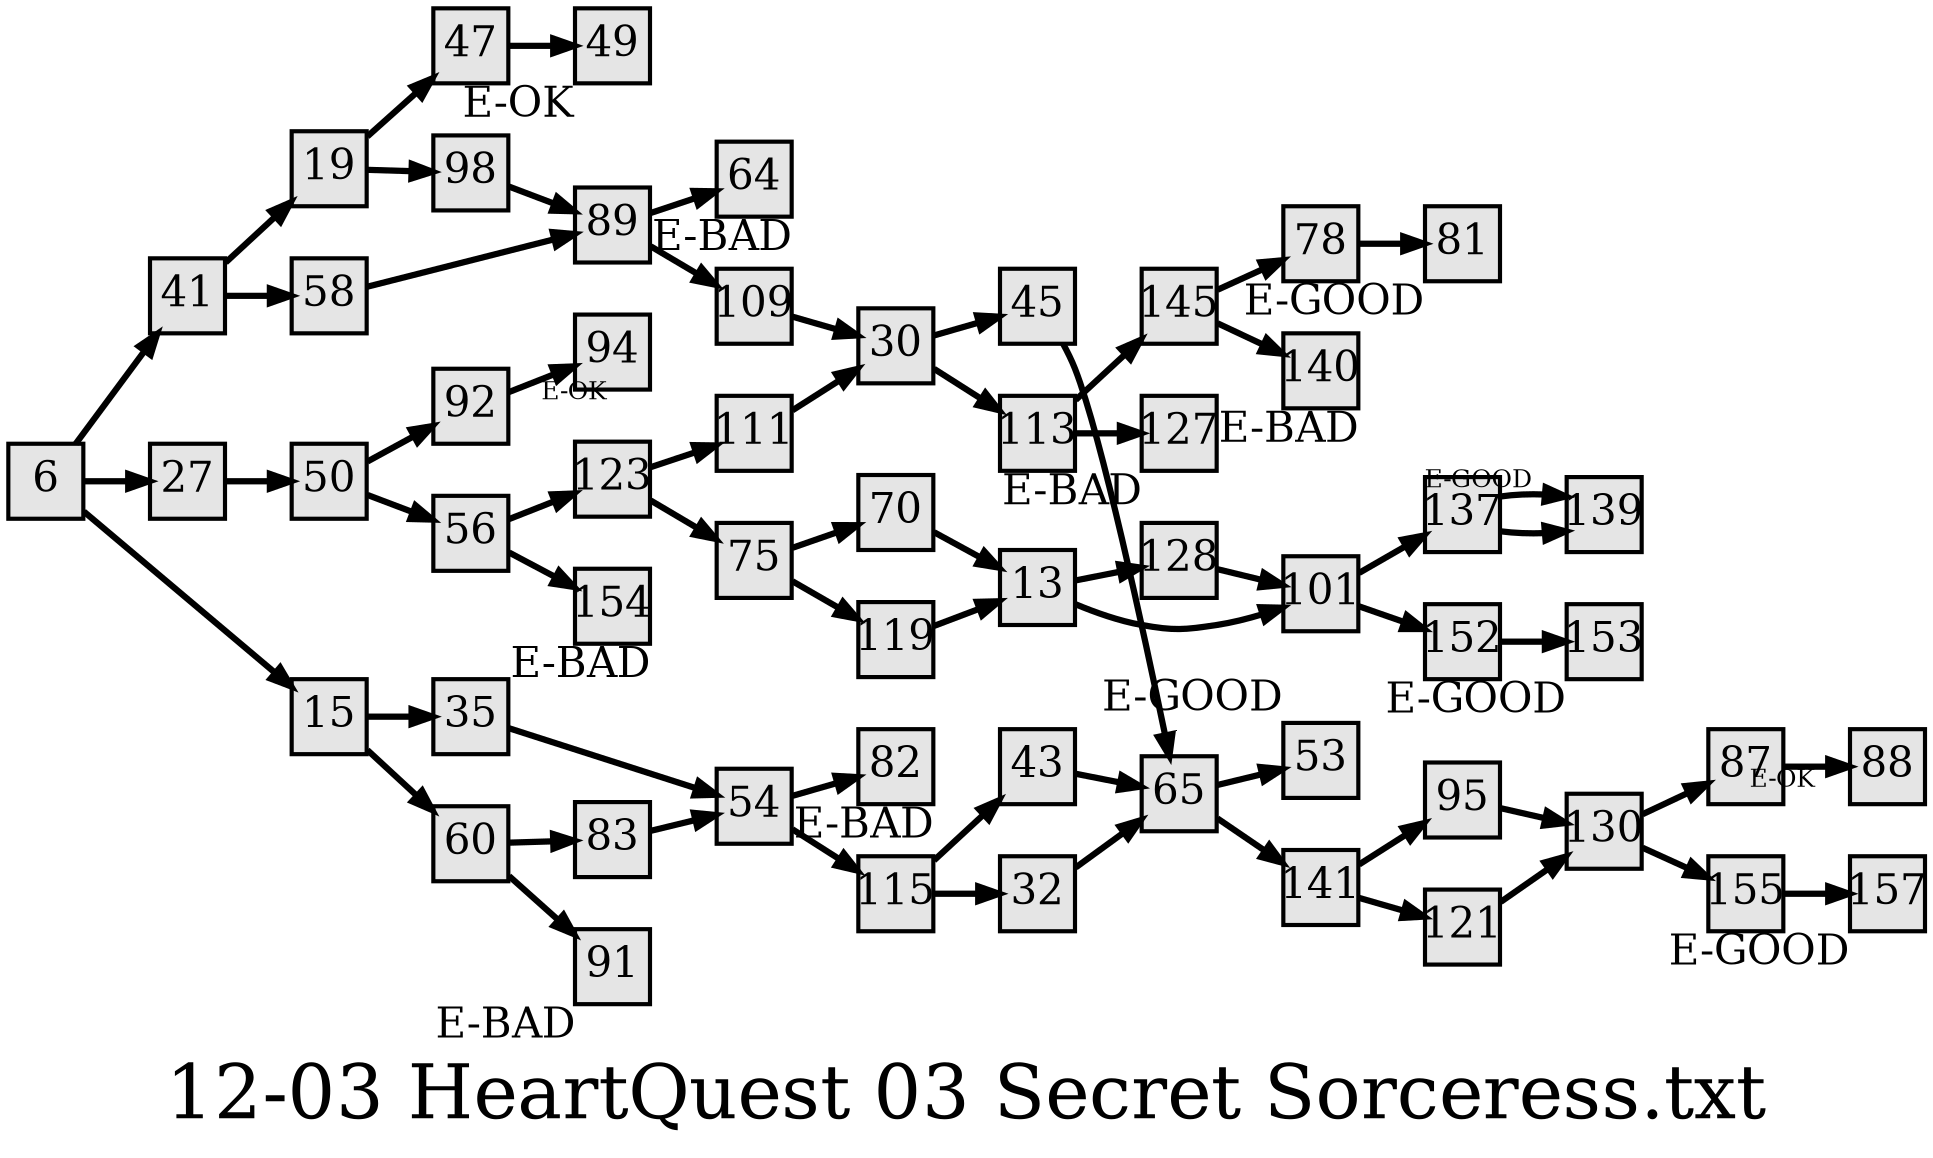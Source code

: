 digraph g{
  graph [ label="12-03 HeartQuest 03 Secret Sorceress.txt" rankdir=LR, ordering=out, fontsize=36, nodesep="0.35", ranksep="0.45"];
  node  [shape=rect, penwidth=2, fontsize=20, style=filled, fillcolor=grey90, margin="0,0", labelfloat=true, regular=true, fixedsize=true];
  edge  [labelfloat=true, penwidth=3, fontsize=12];

  6 -> 41;
  6 -> 27;
  6 -> 15;
  13 -> 128;
  13 -> 101;
  15 -> 35;
  15 -> 60;
  19 -> 47;
  19 -> 98;
  27 -> 50;
  30 -> 45;
  30 -> 113;
  32 -> 65;
  35 -> 54;
  41 -> 19;
  41 -> 58;
  43 -> 65;
  45 -> 65;
  47 -> 49;
  49	[ xlabel="E-OK" ];
  50 -> 92;
  50 -> 56;
  53	[ xlabel="E-GOOD" ];
  54 -> 82;
  54 -> 115;
  56 -> 123;
  56 -> 154;
  58 -> 89;
  60 -> 83;
  60 -> 91;
  64	[ xlabel="E-BAD" ];
  65 -> 53;
  65 -> 141;
  70 -> 13;
  75 -> 70;
  75 -> 119;
  78 -> 81;
  81	[ xlabel="E-GOOD" ];
  82	[ xlabel="E-BAD" ];
  83 -> 54;
  87 -> 88	[ xlabel="E-OK" ];
  89 -> 64;
  89 -> 109;
  91	[ xlabel="E-BAD" ];
  92 -> 94	[ xlabel="E-OK" ];
  95 -> 130;
  98 -> 89;
  101 -> 137;
  101 -> 152;
  109 -> 30;
  111 -> 30;
  113 -> 145;
  113 -> 127;
  115 -> 43;
  115 -> 32;
  119 -> 13;
  121 -> 130;
  123 -> 111;
  123 -> 75;
  127	[ xlabel="E-BAD" ];
  128 -> 101;
  130 -> 87;
  130 -> 155;
  137 -> 139;
  137 -> 139	[ xlabel="E-GOOD" ];
  140	[ xlabel="E-BAD" ];
  141 -> 95;
  141 -> 121;
  145 -> 78;
  145 -> 140;
  152 -> 153;
  153	[ xlabel="E-GOOD" ];
  154	[ xlabel="E-BAD" ];
  155 -> 157;
  157	[ xlabel="E-GOOD" ];
}

